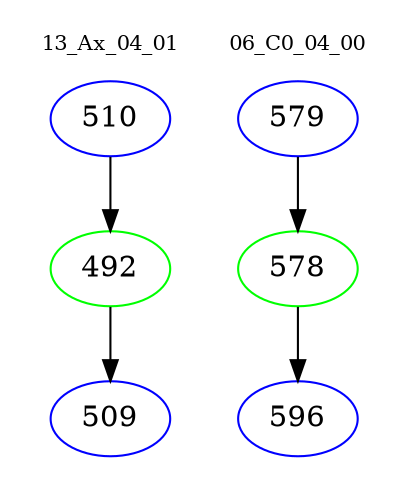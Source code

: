 digraph{
subgraph cluster_0 {
color = white
label = "13_Ax_04_01";
fontsize=10;
T0_510 [label="510", color="blue"]
T0_510 -> T0_492 [color="black"]
T0_492 [label="492", color="green"]
T0_492 -> T0_509 [color="black"]
T0_509 [label="509", color="blue"]
}
subgraph cluster_1 {
color = white
label = "06_C0_04_00";
fontsize=10;
T1_579 [label="579", color="blue"]
T1_579 -> T1_578 [color="black"]
T1_578 [label="578", color="green"]
T1_578 -> T1_596 [color="black"]
T1_596 [label="596", color="blue"]
}
}
